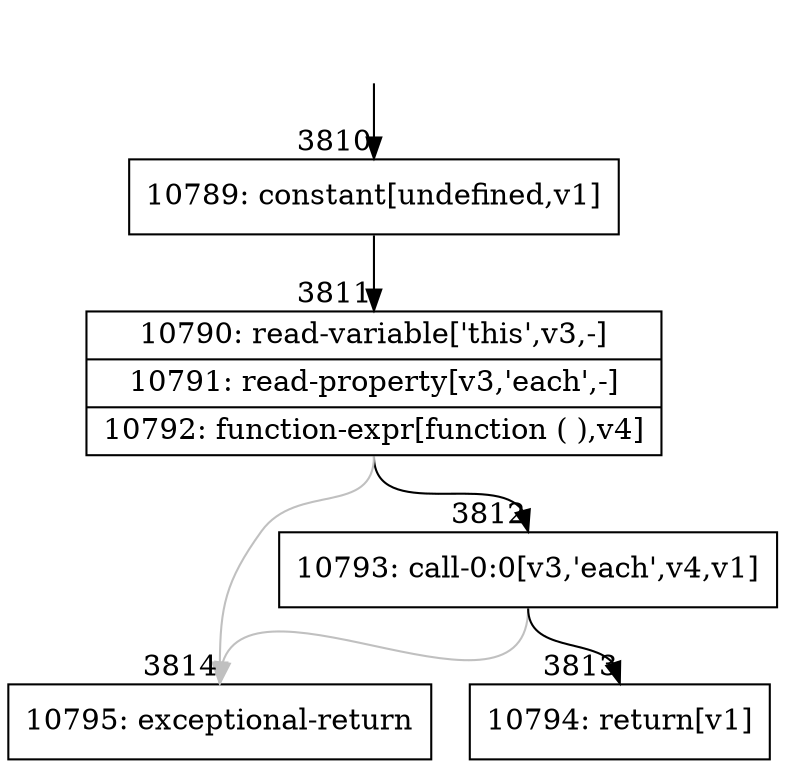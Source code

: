 digraph {
rankdir="TD"
BB_entry253[shape=none,label=""];
BB_entry253 -> BB3810 [tailport=s, headport=n, headlabel="    3810"]
BB3810 [shape=record label="{10789: constant[undefined,v1]}" ] 
BB3810 -> BB3811 [tailport=s, headport=n, headlabel="      3811"]
BB3811 [shape=record label="{10790: read-variable['this',v3,-]|10791: read-property[v3,'each',-]|10792: function-expr[function ( ),v4]}" ] 
BB3811 -> BB3812 [tailport=s, headport=n, headlabel="      3812"]
BB3811 -> BB3814 [tailport=s, headport=n, color=gray, headlabel="      3814"]
BB3812 [shape=record label="{10793: call-0:0[v3,'each',v4,v1]}" ] 
BB3812 -> BB3813 [tailport=s, headport=n, headlabel="      3813"]
BB3812 -> BB3814 [tailport=s, headport=n, color=gray]
BB3813 [shape=record label="{10794: return[v1]}" ] 
BB3814 [shape=record label="{10795: exceptional-return}" ] 
}
